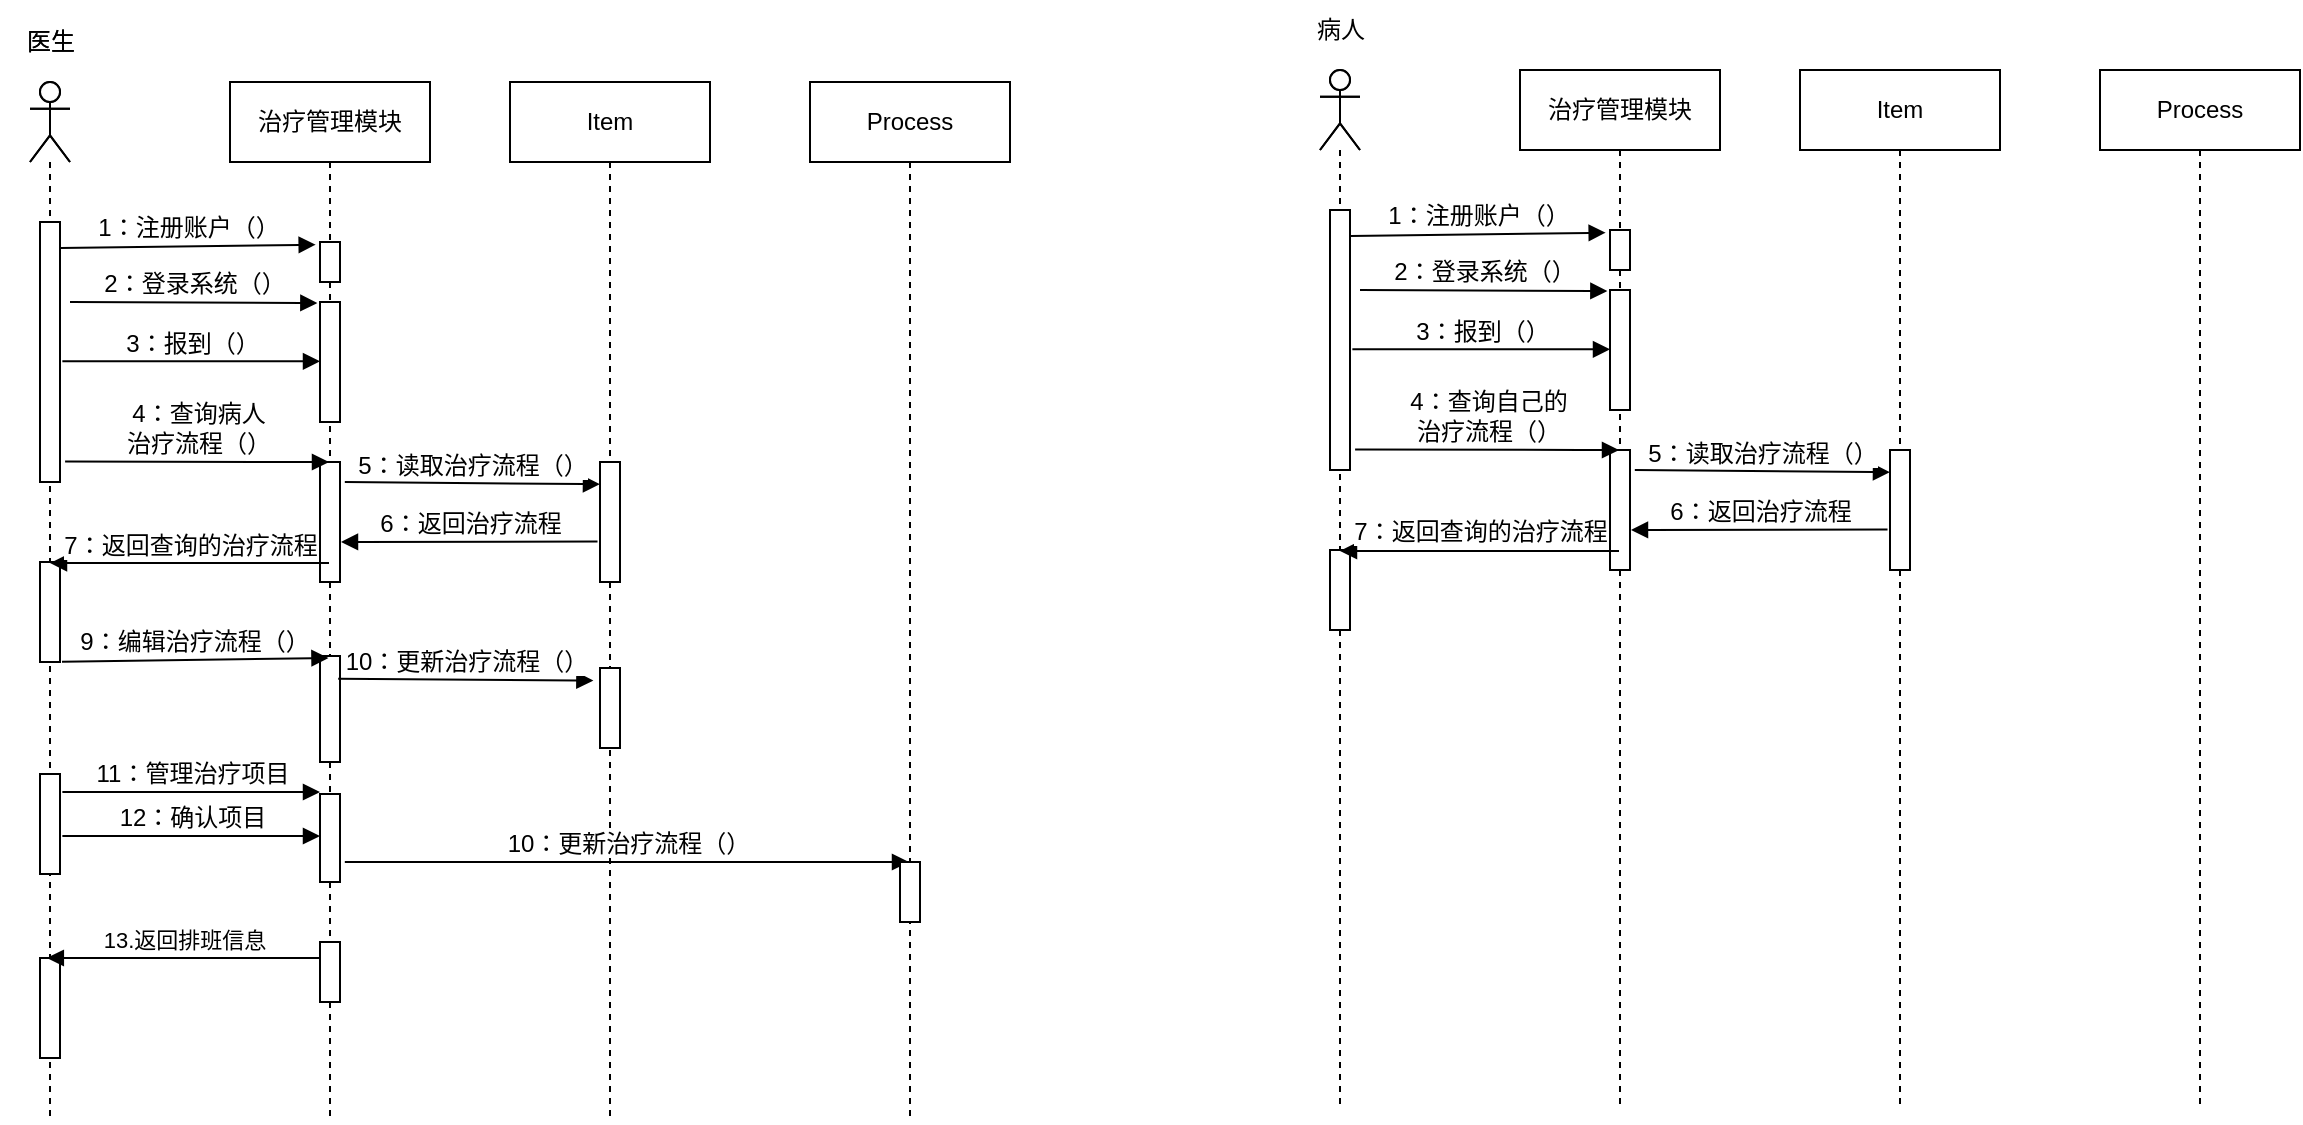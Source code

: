 <mxfile>
    <diagram id="A1ZIUuUgZVFqhdgiBmW8" name="第 1 页">
        <mxGraphModel dx="960" dy="712" grid="1" gridSize="10" guides="1" tooltips="1" connect="1" arrows="1" fold="1" page="1" pageScale="1" pageWidth="827" pageHeight="1169" background="#ffffff" math="0" shadow="0">
            <root>
                <mxCell id="0"/>
                <mxCell id="1" parent="0"/>
                <mxCell id="4" value="" style="shape=umlLifeline;participant=umlActor;perimeter=lifelinePerimeter;whiteSpace=wrap;html=1;container=1;collapsible=0;recursiveResize=0;verticalAlign=top;spacingTop=36;outlineConnect=0;" parent="1" vertex="1">
                    <mxGeometry x="100" y="70" width="20" height="300" as="geometry"/>
                </mxCell>
                <mxCell id="5" value="" style="html=1;points=[];perimeter=orthogonalPerimeter;" parent="4" vertex="1">
                    <mxGeometry x="5" y="70" width="10" height="110" as="geometry"/>
                </mxCell>
                <mxCell id="6" value="治疗管理模块" style="shape=umlLifeline;perimeter=lifelinePerimeter;whiteSpace=wrap;html=1;container=1;collapsible=0;recursiveResize=0;outlineConnect=0;" parent="1" vertex="1">
                    <mxGeometry x="200" y="70" width="100" height="520" as="geometry"/>
                </mxCell>
                <mxCell id="12" value="" style="html=1;points=[];perimeter=orthogonalPerimeter;" parent="6" vertex="1">
                    <mxGeometry x="45" y="80" width="10" height="20" as="geometry"/>
                </mxCell>
                <mxCell id="16" value="" style="html=1;points=[];perimeter=orthogonalPerimeter;" parent="6" vertex="1">
                    <mxGeometry x="45" y="110" width="10" height="60" as="geometry"/>
                </mxCell>
                <mxCell id="34" value="" style="html=1;points=[];perimeter=orthogonalPerimeter;" parent="6" vertex="1">
                    <mxGeometry x="45" y="287" width="10" height="53" as="geometry"/>
                </mxCell>
                <mxCell id="50" value="" style="html=1;points=[];perimeter=orthogonalPerimeter;" vertex="1" parent="6">
                    <mxGeometry x="45" y="190" width="10" height="60" as="geometry"/>
                </mxCell>
                <mxCell id="54" value="" style="html=1;points=[];perimeter=orthogonalPerimeter;" vertex="1" parent="6">
                    <mxGeometry x="45" y="356" width="10" height="44" as="geometry"/>
                </mxCell>
                <mxCell id="58" value="&lt;span style=&quot;font-size: 12px; background-color: rgb(255, 255, 255);&quot;&gt;11：管理治疗项目&lt;/span&gt;" style="html=1;verticalAlign=bottom;endArrow=block;exitX=1.118;exitY=0.633;exitDx=0;exitDy=0;exitPerimeter=0;" edge="1" parent="6">
                    <mxGeometry x="0.006" width="80" relative="1" as="geometry">
                        <mxPoint x="-83.82" y="355" as="sourcePoint"/>
                        <mxPoint x="45" y="355" as="targetPoint"/>
                        <mxPoint as="offset"/>
                    </mxGeometry>
                </mxCell>
                <mxCell id="59" value="&lt;span style=&quot;font-size: 12px; background-color: rgb(255, 255, 255);&quot;&gt;12：确认项目&lt;/span&gt;" style="html=1;verticalAlign=bottom;endArrow=block;exitX=1.118;exitY=0.633;exitDx=0;exitDy=0;exitPerimeter=0;" edge="1" parent="6">
                    <mxGeometry x="0.006" width="80" relative="1" as="geometry">
                        <mxPoint x="-83.82" y="377" as="sourcePoint"/>
                        <mxPoint x="45" y="377" as="targetPoint"/>
                        <mxPoint as="offset"/>
                    </mxGeometry>
                </mxCell>
                <mxCell id="68" value="" style="html=1;points=[];perimeter=orthogonalPerimeter;" vertex="1" parent="6">
                    <mxGeometry x="45" y="430" width="10" height="30" as="geometry"/>
                </mxCell>
                <mxCell id="7" value="Item" style="shape=umlLifeline;perimeter=lifelinePerimeter;whiteSpace=wrap;html=1;container=1;collapsible=0;recursiveResize=0;outlineConnect=0;" parent="1" vertex="1">
                    <mxGeometry x="340" y="70" width="100" height="520" as="geometry"/>
                </mxCell>
                <mxCell id="60" value="" style="html=1;points=[];perimeter=orthogonalPerimeter;" vertex="1" parent="7">
                    <mxGeometry x="45" y="293" width="10" height="40" as="geometry"/>
                </mxCell>
                <mxCell id="63" value="&lt;span style=&quot;font-size: 12px; background-color: rgb(255, 255, 255);&quot;&gt;5：读取治疗流程（）&lt;/span&gt;" style="html=1;verticalAlign=bottom;endArrow=block;entryX=-0.331;entryY=0.157;entryDx=0;entryDy=0;entryPerimeter=0;exitX=0.91;exitY=0.313;exitDx=0;exitDy=0;exitPerimeter=0;" edge="1" parent="7">
                    <mxGeometry x="0.005" width="80" relative="1" as="geometry">
                        <mxPoint x="-82.59" y="199.999" as="sourcePoint"/>
                        <mxPoint x="45.0" y="201.09" as="targetPoint"/>
                        <mxPoint as="offset"/>
                    </mxGeometry>
                </mxCell>
                <mxCell id="64" value="" style="html=1;points=[];perimeter=orthogonalPerimeter;" vertex="1" parent="7">
                    <mxGeometry x="45" y="190" width="10" height="60" as="geometry"/>
                </mxCell>
                <mxCell id="65" value="&lt;span style=&quot;font-size: 12px; background-color: rgb(255, 255, 255);&quot;&gt;6：返回治疗流程&lt;/span&gt;" style="html=1;verticalAlign=bottom;endArrow=block;entryX=0.5;entryY=0.011;entryDx=0;entryDy=0;entryPerimeter=0;exitX=-0.124;exitY=0.663;exitDx=0;exitDy=0;exitPerimeter=0;" edge="1" parent="7" source="64">
                    <mxGeometry width="80" relative="1" as="geometry">
                        <mxPoint x="30" y="230" as="sourcePoint"/>
                        <mxPoint x="-84.5" y="230.0" as="targetPoint"/>
                    </mxGeometry>
                </mxCell>
                <mxCell id="67" value="&lt;span style=&quot;font-size: 12px; background-color: rgb(255, 255, 255);&quot;&gt;10：更新治疗流程（）&lt;/span&gt;" style="html=1;verticalAlign=bottom;endArrow=block;exitX=0.91;exitY=0.313;exitDx=0;exitDy=0;exitPerimeter=0;" edge="1" parent="7" target="8">
                    <mxGeometry x="0.005" width="80" relative="1" as="geometry">
                        <mxPoint x="-82.59" y="389.999" as="sourcePoint"/>
                        <mxPoint x="45.0" y="390.95" as="targetPoint"/>
                        <mxPoint as="offset"/>
                    </mxGeometry>
                </mxCell>
                <mxCell id="8" value="Process" style="shape=umlLifeline;perimeter=lifelinePerimeter;whiteSpace=wrap;html=1;container=1;collapsible=0;recursiveResize=0;outlineConnect=0;" parent="1" vertex="1">
                    <mxGeometry x="490" y="70" width="100" height="520" as="geometry"/>
                </mxCell>
                <mxCell id="13" value="&lt;span style=&quot;font-size: 12px; background-color: rgb(255, 255, 255);&quot;&gt;1：注册账户（）&lt;/span&gt;" style="html=1;verticalAlign=bottom;endArrow=block;entryX=-0.216;entryY=0.067;entryDx=0;entryDy=0;entryPerimeter=0;exitX=1.034;exitY=0.118;exitDx=0;exitDy=0;exitPerimeter=0;" parent="1" source="5" target="12" edge="1">
                    <mxGeometry width="80" relative="1" as="geometry">
                        <mxPoint x="120" y="150" as="sourcePoint"/>
                        <mxPoint x="240" y="150" as="targetPoint"/>
                    </mxGeometry>
                </mxCell>
                <mxCell id="15" value="&lt;span style=&quot;font-size: 12px; background-color: rgb(255, 255, 255);&quot;&gt;2：登录系统（）&lt;/span&gt;" style="html=1;verticalAlign=bottom;endArrow=block;entryX=-0.132;entryY=0.026;entryDx=0;entryDy=0;entryPerimeter=0;" parent="1" edge="1">
                    <mxGeometry x="0.003" width="80" relative="1" as="geometry">
                        <mxPoint x="120" y="180" as="sourcePoint"/>
                        <mxPoint x="243.68" y="180.52" as="targetPoint"/>
                        <mxPoint as="offset"/>
                    </mxGeometry>
                </mxCell>
                <mxCell id="17" value="&lt;span style=&quot;font-size: 12px; background-color: rgb(255, 255, 255);&quot;&gt;3：报到（）&lt;/span&gt;" style="html=1;verticalAlign=bottom;endArrow=block;exitX=1.118;exitY=0.633;exitDx=0;exitDy=0;exitPerimeter=0;" parent="1" source="5" target="16" edge="1">
                    <mxGeometry x="0.003" width="80" relative="1" as="geometry">
                        <mxPoint x="130" y="210" as="sourcePoint"/>
                        <mxPoint x="210" y="210" as="targetPoint"/>
                        <mxPoint as="offset"/>
                    </mxGeometry>
                </mxCell>
                <mxCell id="18" value="医生" style="text;html=1;align=center;verticalAlign=middle;resizable=0;points=[];autosize=1;strokeColor=none;fillColor=none;" parent="1" vertex="1">
                    <mxGeometry x="85" y="35" width="50" height="30" as="geometry"/>
                </mxCell>
                <mxCell id="41" value="" style="shape=umlLifeline;participant=umlActor;perimeter=lifelinePerimeter;whiteSpace=wrap;html=1;container=1;collapsible=0;recursiveResize=0;verticalAlign=top;spacingTop=36;outlineConnect=0;" vertex="1" parent="1">
                    <mxGeometry x="100" y="70" width="20" height="520" as="geometry"/>
                </mxCell>
                <mxCell id="42" value="" style="html=1;points=[];perimeter=orthogonalPerimeter;" vertex="1" parent="41">
                    <mxGeometry x="5" y="70" width="10" height="130" as="geometry"/>
                </mxCell>
                <mxCell id="48" value="" style="html=1;points=[];perimeter=orthogonalPerimeter;" vertex="1" parent="41">
                    <mxGeometry x="5" y="240" width="10" height="50" as="geometry"/>
                </mxCell>
                <mxCell id="52" value="" style="html=1;points=[];perimeter=orthogonalPerimeter;" vertex="1" parent="41">
                    <mxGeometry x="5" y="438" width="10" height="50" as="geometry"/>
                </mxCell>
                <mxCell id="57" value="" style="html=1;points=[];perimeter=orthogonalPerimeter;" vertex="1" parent="41">
                    <mxGeometry x="5" y="346" width="10" height="50" as="geometry"/>
                </mxCell>
                <mxCell id="43" value="医生" style="text;html=1;align=center;verticalAlign=middle;resizable=0;points=[];autosize=1;strokeColor=none;fillColor=none;" vertex="1" parent="1">
                    <mxGeometry x="85" y="35" width="50" height="30" as="geometry"/>
                </mxCell>
                <mxCell id="47" value="&lt;span style=&quot;font-size: 12px; background-color: rgb(255, 255, 255);&quot;&gt;4：查询病人&lt;br&gt;治疗流程（）&lt;/span&gt;" style="html=1;verticalAlign=bottom;endArrow=block;exitX=1.255;exitY=0.921;exitDx=0;exitDy=0;exitPerimeter=0;" edge="1" parent="1" source="42" target="6">
                    <mxGeometry x="0.001" width="80" relative="1" as="geometry">
                        <mxPoint x="110" y="250" as="sourcePoint"/>
                        <mxPoint x="237.85" y="250.0" as="targetPoint"/>
                        <mxPoint as="offset"/>
                        <Array as="points">
                            <mxPoint x="240" y="260"/>
                        </Array>
                    </mxGeometry>
                </mxCell>
                <mxCell id="49" value="&lt;span style=&quot;font-size: 12px; background-color: rgb(255, 255, 255);&quot;&gt;7：返回查询的治疗流程&lt;/span&gt;" style="html=1;verticalAlign=bottom;endArrow=block;entryX=0.5;entryY=0.011;entryDx=0;entryDy=0;entryPerimeter=0;" edge="1" parent="1" source="6" target="48">
                    <mxGeometry x="-0.001" width="80" relative="1" as="geometry">
                        <mxPoint x="245.0" y="320.0" as="sourcePoint"/>
                        <mxPoint x="118.61" y="320.68" as="targetPoint"/>
                        <mxPoint as="offset"/>
                    </mxGeometry>
                </mxCell>
                <mxCell id="51" value="&lt;span style=&quot;font-size: 12px; background-color: rgb(255, 255, 255);&quot;&gt;9：编辑治疗流程（）&lt;/span&gt;" style="html=1;verticalAlign=bottom;endArrow=block;entryX=-0.177;entryY=0.253;entryDx=0;entryDy=0;entryPerimeter=0;" edge="1" parent="1">
                    <mxGeometry width="80" relative="1" as="geometry">
                        <mxPoint x="116" y="359.82" as="sourcePoint"/>
                        <mxPoint x="249.23" y="358.0" as="targetPoint"/>
                    </mxGeometry>
                </mxCell>
                <mxCell id="55" value="13.返回排班信息" style="html=1;verticalAlign=bottom;endArrow=block;exitX=-0.191;exitY=0.21;exitDx=0;exitDy=0;exitPerimeter=0;" edge="1" parent="1">
                    <mxGeometry width="80" relative="1" as="geometry">
                        <mxPoint x="245.0" y="508.0" as="sourcePoint"/>
                        <mxPoint x="108.42" y="508.0" as="targetPoint"/>
                    </mxGeometry>
                </mxCell>
                <mxCell id="62" value="&lt;span style=&quot;font-size: 12px; background-color: rgb(255, 255, 255);&quot;&gt;10：更新治疗流程（）&lt;/span&gt;" style="html=1;verticalAlign=bottom;endArrow=block;entryX=-0.331;entryY=0.157;entryDx=0;entryDy=0;entryPerimeter=0;exitX=0.91;exitY=0.313;exitDx=0;exitDy=0;exitPerimeter=0;" edge="1" parent="1" target="60">
                    <mxGeometry x="0.005" width="80" relative="1" as="geometry">
                        <mxPoint x="254.1" y="368.329" as="sourcePoint"/>
                        <mxPoint x="383.23" y="365.0" as="targetPoint"/>
                        <mxPoint as="offset"/>
                    </mxGeometry>
                </mxCell>
                <mxCell id="61" value="" style="html=1;points=[];perimeter=orthogonalPerimeter;" vertex="1" parent="1">
                    <mxGeometry x="535" y="460" width="10" height="30" as="geometry"/>
                </mxCell>
                <mxCell id="72" value="" style="shape=umlLifeline;participant=umlActor;perimeter=lifelinePerimeter;whiteSpace=wrap;html=1;container=1;collapsible=0;recursiveResize=0;verticalAlign=top;spacingTop=36;outlineConnect=0;" vertex="1" parent="1">
                    <mxGeometry x="745" y="64" width="20" height="300" as="geometry"/>
                </mxCell>
                <mxCell id="73" value="" style="html=1;points=[];perimeter=orthogonalPerimeter;" vertex="1" parent="72">
                    <mxGeometry x="5" y="70" width="10" height="110" as="geometry"/>
                </mxCell>
                <mxCell id="74" value="治疗管理模块" style="shape=umlLifeline;perimeter=lifelinePerimeter;whiteSpace=wrap;html=1;container=1;collapsible=0;recursiveResize=0;outlineConnect=0;" vertex="1" parent="1">
                    <mxGeometry x="845" y="64" width="100" height="520" as="geometry"/>
                </mxCell>
                <mxCell id="75" value="" style="html=1;points=[];perimeter=orthogonalPerimeter;" vertex="1" parent="74">
                    <mxGeometry x="45" y="80" width="10" height="20" as="geometry"/>
                </mxCell>
                <mxCell id="76" value="" style="html=1;points=[];perimeter=orthogonalPerimeter;" vertex="1" parent="74">
                    <mxGeometry x="45" y="110" width="10" height="60" as="geometry"/>
                </mxCell>
                <mxCell id="78" value="" style="html=1;points=[];perimeter=orthogonalPerimeter;" vertex="1" parent="74">
                    <mxGeometry x="45" y="190" width="10" height="60" as="geometry"/>
                </mxCell>
                <mxCell id="83" value="Item" style="shape=umlLifeline;perimeter=lifelinePerimeter;whiteSpace=wrap;html=1;container=1;collapsible=0;recursiveResize=0;outlineConnect=0;" vertex="1" parent="1">
                    <mxGeometry x="985" y="64" width="100" height="520" as="geometry"/>
                </mxCell>
                <mxCell id="85" value="&lt;span style=&quot;font-size: 12px; background-color: rgb(255, 255, 255);&quot;&gt;5：读取治疗流程（）&lt;/span&gt;" style="html=1;verticalAlign=bottom;endArrow=block;entryX=-0.331;entryY=0.157;entryDx=0;entryDy=0;entryPerimeter=0;exitX=0.91;exitY=0.313;exitDx=0;exitDy=0;exitPerimeter=0;" edge="1" parent="83">
                    <mxGeometry x="0.005" width="80" relative="1" as="geometry">
                        <mxPoint x="-82.59" y="199.999" as="sourcePoint"/>
                        <mxPoint x="45.0" y="201.09" as="targetPoint"/>
                        <mxPoint as="offset"/>
                    </mxGeometry>
                </mxCell>
                <mxCell id="86" value="" style="html=1;points=[];perimeter=orthogonalPerimeter;" vertex="1" parent="83">
                    <mxGeometry x="45" y="190" width="10" height="60" as="geometry"/>
                </mxCell>
                <mxCell id="87" value="&lt;span style=&quot;font-size: 12px; background-color: rgb(255, 255, 255);&quot;&gt;6：返回治疗流程&lt;/span&gt;" style="html=1;verticalAlign=bottom;endArrow=block;entryX=0.5;entryY=0.011;entryDx=0;entryDy=0;entryPerimeter=0;exitX=-0.124;exitY=0.663;exitDx=0;exitDy=0;exitPerimeter=0;" edge="1" parent="83" source="86">
                    <mxGeometry width="80" relative="1" as="geometry">
                        <mxPoint x="30" y="230" as="sourcePoint"/>
                        <mxPoint x="-84.5" y="230.0" as="targetPoint"/>
                    </mxGeometry>
                </mxCell>
                <mxCell id="89" value="Process" style="shape=umlLifeline;perimeter=lifelinePerimeter;whiteSpace=wrap;html=1;container=1;collapsible=0;recursiveResize=0;outlineConnect=0;" vertex="1" parent="1">
                    <mxGeometry x="1135" y="64" width="100" height="520" as="geometry"/>
                </mxCell>
                <mxCell id="90" value="&lt;span style=&quot;font-size: 12px; background-color: rgb(255, 255, 255);&quot;&gt;1：注册账户（）&lt;/span&gt;" style="html=1;verticalAlign=bottom;endArrow=block;entryX=-0.216;entryY=0.067;entryDx=0;entryDy=0;entryPerimeter=0;exitX=1.034;exitY=0.118;exitDx=0;exitDy=0;exitPerimeter=0;" edge="1" parent="1" source="73" target="75">
                    <mxGeometry width="80" relative="1" as="geometry">
                        <mxPoint x="765" y="144" as="sourcePoint"/>
                        <mxPoint x="885" y="144" as="targetPoint"/>
                    </mxGeometry>
                </mxCell>
                <mxCell id="91" value="&lt;span style=&quot;font-size: 12px; background-color: rgb(255, 255, 255);&quot;&gt;2：登录系统（）&lt;/span&gt;" style="html=1;verticalAlign=bottom;endArrow=block;entryX=-0.132;entryY=0.026;entryDx=0;entryDy=0;entryPerimeter=0;" edge="1" parent="1">
                    <mxGeometry x="0.003" width="80" relative="1" as="geometry">
                        <mxPoint x="765.0" y="174" as="sourcePoint"/>
                        <mxPoint x="888.68" y="174.52" as="targetPoint"/>
                        <mxPoint as="offset"/>
                    </mxGeometry>
                </mxCell>
                <mxCell id="92" value="&lt;span style=&quot;font-size: 12px; background-color: rgb(255, 255, 255);&quot;&gt;3：报到（）&lt;/span&gt;" style="html=1;verticalAlign=bottom;endArrow=block;exitX=1.118;exitY=0.633;exitDx=0;exitDy=0;exitPerimeter=0;" edge="1" parent="1" source="73" target="76">
                    <mxGeometry x="0.003" width="80" relative="1" as="geometry">
                        <mxPoint x="775" y="204" as="sourcePoint"/>
                        <mxPoint x="855" y="204" as="targetPoint"/>
                        <mxPoint as="offset"/>
                    </mxGeometry>
                </mxCell>
                <mxCell id="93" value="病人" style="text;html=1;align=center;verticalAlign=middle;resizable=0;points=[];autosize=1;strokeColor=none;fillColor=none;" vertex="1" parent="1">
                    <mxGeometry x="730" y="29" width="50" height="30" as="geometry"/>
                </mxCell>
                <mxCell id="97" value="" style="shape=umlLifeline;participant=umlActor;perimeter=lifelinePerimeter;whiteSpace=wrap;html=1;container=1;collapsible=0;recursiveResize=0;verticalAlign=top;spacingTop=36;outlineConnect=0;" vertex="1" parent="1">
                    <mxGeometry x="745" y="64" width="20" height="520" as="geometry"/>
                </mxCell>
                <mxCell id="98" value="" style="html=1;points=[];perimeter=orthogonalPerimeter;" vertex="1" parent="97">
                    <mxGeometry x="5" y="70" width="10" height="130" as="geometry"/>
                </mxCell>
                <mxCell id="99" value="" style="html=1;points=[];perimeter=orthogonalPerimeter;" vertex="1" parent="97">
                    <mxGeometry x="5" y="240" width="10" height="40" as="geometry"/>
                </mxCell>
                <mxCell id="103" value="&lt;span style=&quot;font-size: 12px; background-color: rgb(255, 255, 255);&quot;&gt;4：查询自己的&lt;br&gt;治疗流程（）&lt;/span&gt;" style="html=1;verticalAlign=bottom;endArrow=block;exitX=1.255;exitY=0.921;exitDx=0;exitDy=0;exitPerimeter=0;" edge="1" parent="1" source="98" target="74">
                    <mxGeometry x="0.001" width="80" relative="1" as="geometry">
                        <mxPoint x="755" y="244" as="sourcePoint"/>
                        <mxPoint x="882.85" y="244.0" as="targetPoint"/>
                        <mxPoint as="offset"/>
                        <Array as="points">
                            <mxPoint x="885" y="254"/>
                        </Array>
                    </mxGeometry>
                </mxCell>
                <mxCell id="104" value="&lt;span style=&quot;font-size: 12px; background-color: rgb(255, 255, 255);&quot;&gt;7：返回查询的治疗流程&lt;/span&gt;" style="html=1;verticalAlign=bottom;endArrow=block;entryX=0.5;entryY=0.011;entryDx=0;entryDy=0;entryPerimeter=0;" edge="1" parent="1" source="74" target="99">
                    <mxGeometry x="-0.001" width="80" relative="1" as="geometry">
                        <mxPoint x="890.0" y="314.0" as="sourcePoint"/>
                        <mxPoint x="763.61" y="314.68" as="targetPoint"/>
                        <mxPoint as="offset"/>
                    </mxGeometry>
                </mxCell>
            </root>
        </mxGraphModel>
    </diagram>
</mxfile>